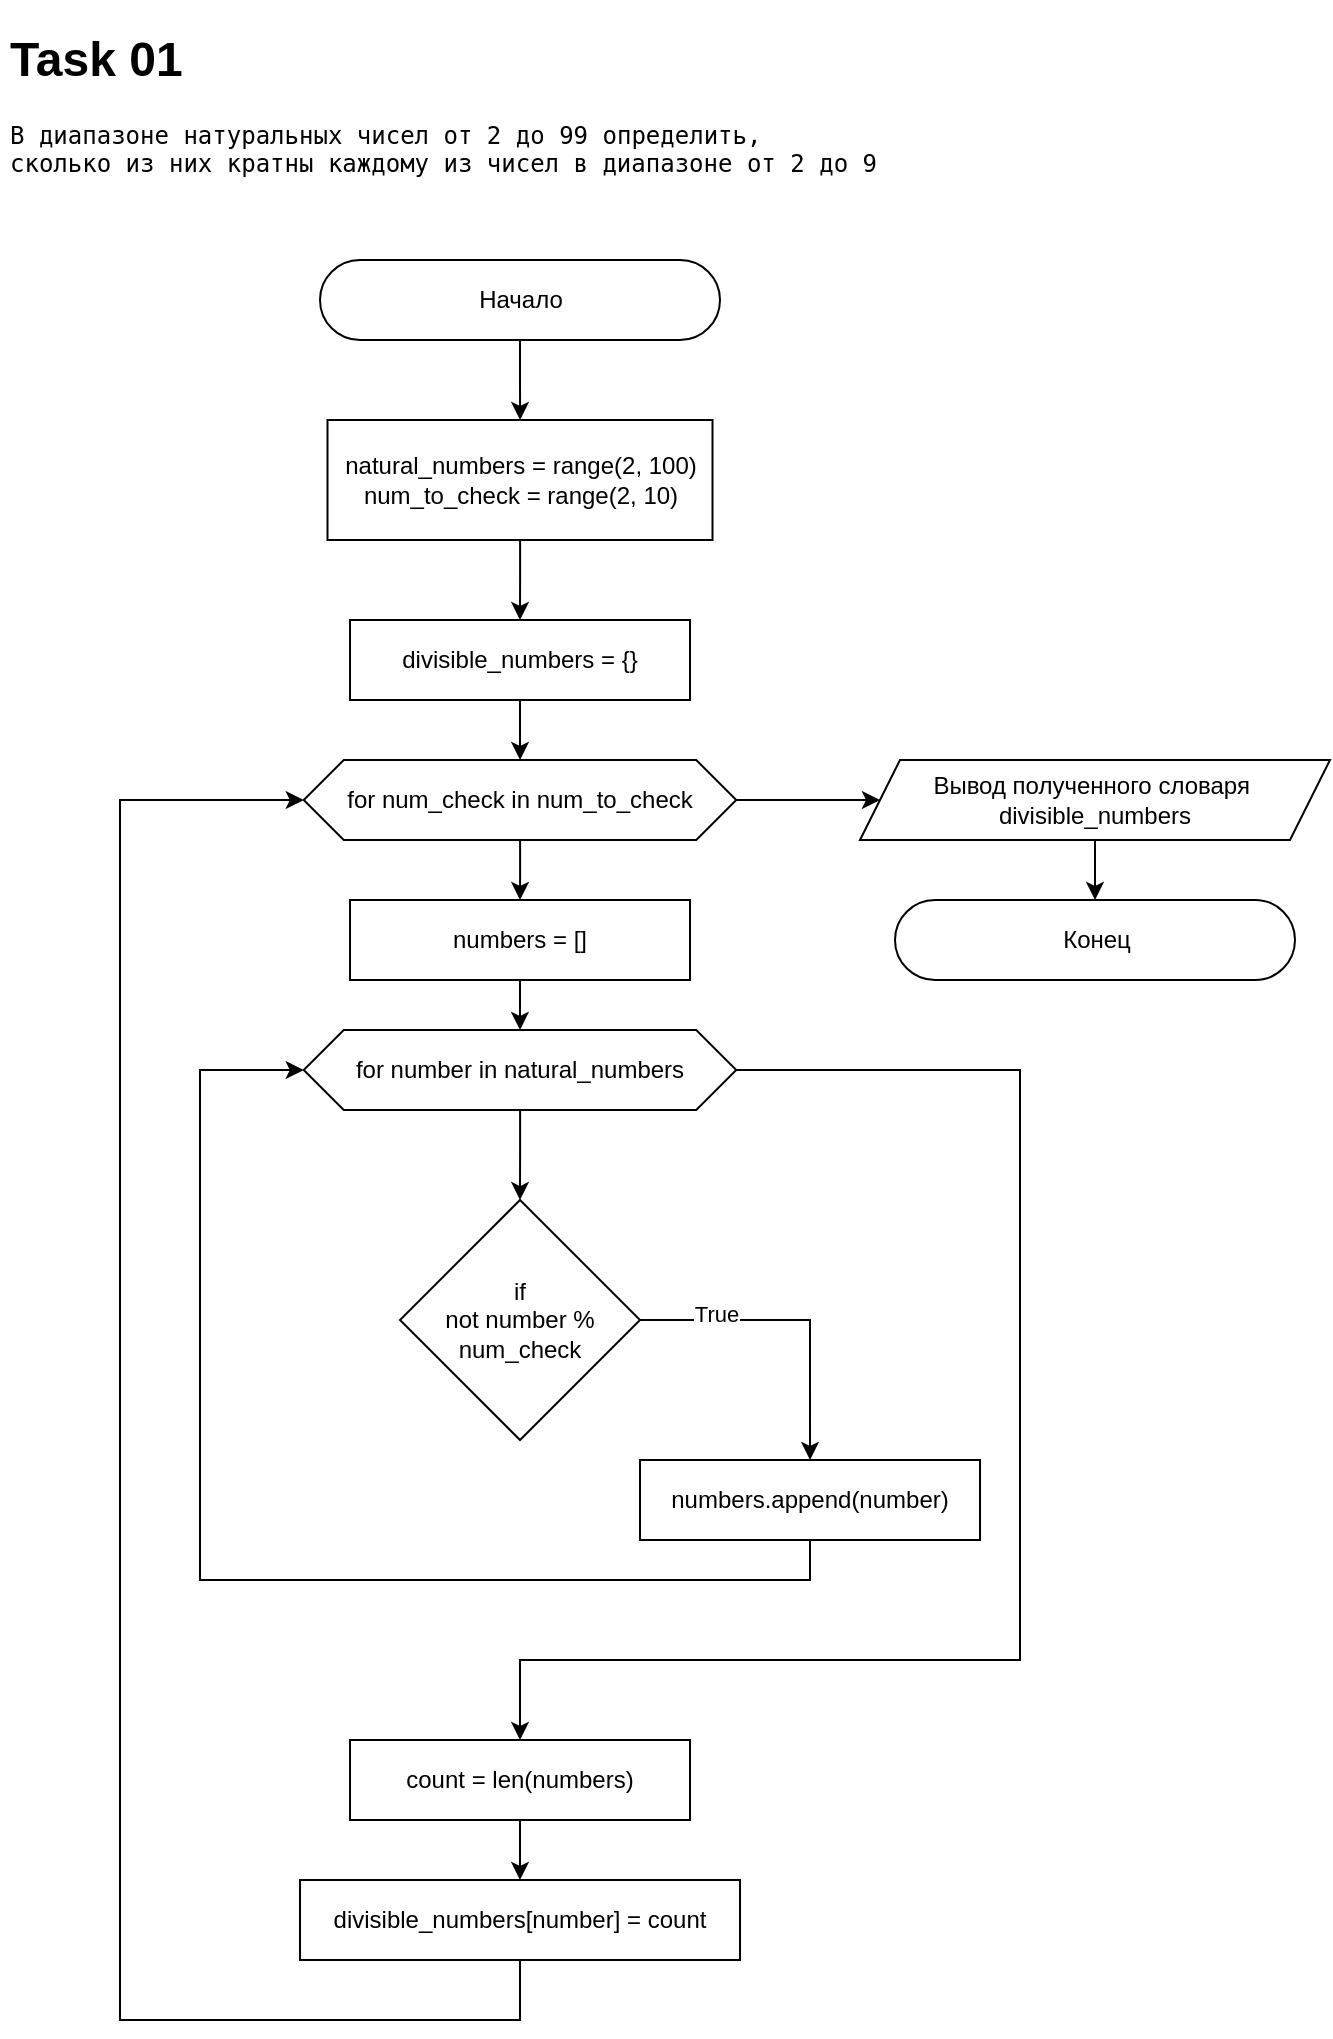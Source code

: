 <mxfile version="17.2.4" type="device" pages="6"><diagram id="3-Mu5o0nPR8e30Hihiis" name="Task 01"><mxGraphModel dx="823" dy="706" grid="1" gridSize="10" guides="1" tooltips="1" connect="1" arrows="1" fold="1" page="1" pageScale="1" pageWidth="827" pageHeight="1169" math="0" shadow="0"><root><mxCell id="0"/><mxCell id="1" parent="0"/><mxCell id="GnxJ5zco7L0bjmrKQzcV-6" value="" style="edgeStyle=orthogonalEdgeStyle;rounded=0;orthogonalLoop=1;jettySize=auto;html=1;fontColor=default;" parent="1" source="iHiVP27nRD-l-7SxXQwL-1" target="GnxJ5zco7L0bjmrKQzcV-2" edge="1"><mxGeometry relative="1" as="geometry"/></mxCell><mxCell id="iHiVP27nRD-l-7SxXQwL-1" value="Начало" style="html=1;dashed=0;whitespace=wrap;shape=mxgraph.dfd.start;fontFamily=Helvetica;" parent="1" vertex="1"><mxGeometry x="200" y="160" width="200" height="40" as="geometry"/></mxCell><mxCell id="JYedmlfN8j_OgTtppLMS-1" value="&lt;h1&gt;Task 01&lt;/h1&gt;&lt;pre style=&quot;font-family: &amp;#34;jetbrains mono&amp;#34; , monospace&quot;&gt;&lt;pre style=&quot;font-family: &amp;#34;jetbrains mono&amp;#34; , monospace&quot;&gt;&lt;pre style=&quot;font-family: &amp;#34;jetbrains mono&amp;#34; , monospace&quot;&gt;&lt;pre style=&quot;font-family: &amp;#34;jetbrains mono&amp;#34; , monospace&quot;&gt;&lt;pre style=&quot;font-family: &amp;#34;jetbrains mono&amp;#34; , monospace&quot;&gt;В диапазоне натуральных чисел от &lt;span&gt;2 &lt;/span&gt;до &lt;span&gt;99 &lt;/span&gt;определить&lt;span&gt;,&lt;br&gt;&lt;/span&gt;сколько из них кратны каждому из чисел в диапазоне от &lt;span&gt;2 &lt;/span&gt;до &lt;span&gt;9&lt;/span&gt;&lt;/pre&gt;&lt;/pre&gt;&lt;/pre&gt;&lt;/pre&gt;&lt;/pre&gt;" style="text;html=1;strokeColor=none;fillColor=none;spacing=5;spacingTop=-20;whiteSpace=wrap;overflow=hidden;rounded=0;labelBackgroundColor=none;fontColor=default;" parent="1" vertex="1"><mxGeometry x="40" y="40" width="580" height="130" as="geometry"/></mxCell><mxCell id="JYedmlfN8j_OgTtppLMS-2" value="Конец" style="html=1;dashed=0;whitespace=wrap;shape=mxgraph.dfd.start;fontFamily=Helvetica;" parent="1" vertex="1"><mxGeometry x="487.5" y="480" width="200" height="40" as="geometry"/></mxCell><mxCell id="GnxJ5zco7L0bjmrKQzcV-10" style="edgeStyle=orthogonalEdgeStyle;rounded=0;orthogonalLoop=1;jettySize=auto;html=1;fontColor=default;entryX=0.5;entryY=0;entryDx=0;entryDy=0;exitX=1;exitY=0.5;exitDx=0;exitDy=0;" parent="1" source="avUZw7LyO4wTggwLCPhg-10" target="GnxJ5zco7L0bjmrKQzcV-9" edge="1"><mxGeometry relative="1" as="geometry"><mxPoint x="408.12" y="790" as="targetPoint"/></mxGeometry></mxCell><mxCell id="GnxJ5zco7L0bjmrKQzcV-11" value="True" style="edgeLabel;html=1;align=center;verticalAlign=middle;resizable=0;points=[];fontColor=default;" parent="GnxJ5zco7L0bjmrKQzcV-10" vertex="1" connectable="0"><mxGeometry x="-0.514" y="3" relative="1" as="geometry"><mxPoint as="offset"/></mxGeometry></mxCell><mxCell id="avUZw7LyO4wTggwLCPhg-10" value="if&#10;not number % num_check" style="rhombus;dashed=0;fontColor=default;labelBackgroundColor=none;whiteSpace=wrap;" parent="1" vertex="1"><mxGeometry x="240.01" y="630" width="120" height="120" as="geometry"/></mxCell><mxCell id="1NeTpRyL2nKrOwSiDYAw-10" style="edgeStyle=orthogonalEdgeStyle;rounded=0;orthogonalLoop=1;jettySize=auto;html=1;fontColor=default;" parent="1" source="GnxJ5zco7L0bjmrKQzcV-1" target="1NeTpRyL2nKrOwSiDYAw-4" edge="1"><mxGeometry relative="1" as="geometry"/></mxCell><mxCell id="QyCqz9x8eIsR88FRmwLS-2" value="" style="edgeStyle=orthogonalEdgeStyle;rounded=0;orthogonalLoop=1;jettySize=auto;html=1;fontColor=default;" parent="1" source="GnxJ5zco7L0bjmrKQzcV-1" target="QyCqz9x8eIsR88FRmwLS-1" edge="1"><mxGeometry relative="1" as="geometry"/></mxCell><mxCell id="GnxJ5zco7L0bjmrKQzcV-1" value="for num_check in num_to_check" style="shape=hexagon;perimeter=hexagonPerimeter2;whiteSpace=wrap;fixedSize=1;labelBackgroundColor=none;labelBorderColor=none;fontColor=default;" parent="1" vertex="1"><mxGeometry x="191.88" y="410" width="216.25" height="40" as="geometry"/></mxCell><mxCell id="1NeTpRyL2nKrOwSiDYAw-6" value="" style="edgeStyle=orthogonalEdgeStyle;rounded=0;orthogonalLoop=1;jettySize=auto;html=1;fontColor=default;" parent="1" source="GnxJ5zco7L0bjmrKQzcV-2" target="1NeTpRyL2nKrOwSiDYAw-5" edge="1"><mxGeometry relative="1" as="geometry"/></mxCell><mxCell id="GnxJ5zco7L0bjmrKQzcV-2" value="natural_numbers = range(2, 100)&#10;num_to_check = range(2, 10)" style="rounded=0;whiteSpace=wrap;labelBackgroundColor=none;fontColor=default;" parent="1" vertex="1"><mxGeometry x="203.75" y="240" width="192.5" height="60" as="geometry"/></mxCell><mxCell id="GnxJ5zco7L0bjmrKQzcV-8" value="" style="edgeStyle=orthogonalEdgeStyle;rounded=0;orthogonalLoop=1;jettySize=auto;html=1;fontColor=default;" parent="1" source="GnxJ5zco7L0bjmrKQzcV-3" target="avUZw7LyO4wTggwLCPhg-10" edge="1"><mxGeometry relative="1" as="geometry"/></mxCell><mxCell id="1NeTpRyL2nKrOwSiDYAw-18" style="edgeStyle=orthogonalEdgeStyle;rounded=0;orthogonalLoop=1;jettySize=auto;html=1;entryX=0.5;entryY=0;entryDx=0;entryDy=0;fontColor=default;" parent="1" source="GnxJ5zco7L0bjmrKQzcV-3" target="1NeTpRyL2nKrOwSiDYAw-15" edge="1"><mxGeometry relative="1" as="geometry"><Array as="points"><mxPoint x="550" y="565"/><mxPoint x="550" y="860"/></Array></mxGeometry></mxCell><mxCell id="GnxJ5zco7L0bjmrKQzcV-3" value="for number in natural_numbers" style="shape=hexagon;perimeter=hexagonPerimeter2;whiteSpace=wrap;fixedSize=1;labelBackgroundColor=none;labelBorderColor=none;fontColor=default;" parent="1" vertex="1"><mxGeometry x="191.87" y="545" width="216.25" height="40" as="geometry"/></mxCell><mxCell id="1NeTpRyL2nKrOwSiDYAw-3" style="edgeStyle=orthogonalEdgeStyle;rounded=0;orthogonalLoop=1;jettySize=auto;html=1;entryX=0;entryY=0.5;entryDx=0;entryDy=0;fontColor=default;" parent="1" source="GnxJ5zco7L0bjmrKQzcV-9" target="GnxJ5zco7L0bjmrKQzcV-3" edge="1"><mxGeometry relative="1" as="geometry"><Array as="points"><mxPoint x="445" y="820"/><mxPoint x="140" y="820"/><mxPoint x="140" y="565"/></Array></mxGeometry></mxCell><mxCell id="GnxJ5zco7L0bjmrKQzcV-9" value="numbers.append(number)" style="rounded=0;whiteSpace=wrap;labelBackgroundColor=none;fontColor=default;" parent="1" vertex="1"><mxGeometry x="360.01" y="760" width="170" height="40" as="geometry"/></mxCell><mxCell id="1NeTpRyL2nKrOwSiDYAw-11" value="" style="edgeStyle=orthogonalEdgeStyle;rounded=0;orthogonalLoop=1;jettySize=auto;html=1;fontColor=default;" parent="1" source="1NeTpRyL2nKrOwSiDYAw-4" target="GnxJ5zco7L0bjmrKQzcV-3" edge="1"><mxGeometry relative="1" as="geometry"/></mxCell><mxCell id="1NeTpRyL2nKrOwSiDYAw-4" value="numbers = []" style="rounded=0;whiteSpace=wrap;labelBackgroundColor=none;fontColor=default;" parent="1" vertex="1"><mxGeometry x="215.01" y="480" width="170" height="40" as="geometry"/></mxCell><mxCell id="1NeTpRyL2nKrOwSiDYAw-9" style="edgeStyle=orthogonalEdgeStyle;rounded=0;orthogonalLoop=1;jettySize=auto;html=1;fontColor=default;" parent="1" source="1NeTpRyL2nKrOwSiDYAw-5" target="GnxJ5zco7L0bjmrKQzcV-1" edge="1"><mxGeometry relative="1" as="geometry"/></mxCell><mxCell id="1NeTpRyL2nKrOwSiDYAw-5" value="divisible_numbers = {}" style="rounded=0;whiteSpace=wrap;labelBackgroundColor=none;fontColor=default;" parent="1" vertex="1"><mxGeometry x="215.01" y="340" width="170" height="40" as="geometry"/></mxCell><mxCell id="1NeTpRyL2nKrOwSiDYAw-19" value="" style="edgeStyle=orthogonalEdgeStyle;rounded=0;orthogonalLoop=1;jettySize=auto;html=1;fontColor=default;" parent="1" source="1NeTpRyL2nKrOwSiDYAw-15" target="1NeTpRyL2nKrOwSiDYAw-17" edge="1"><mxGeometry relative="1" as="geometry"/></mxCell><mxCell id="1NeTpRyL2nKrOwSiDYAw-15" value="count = len(numbers)" style="rounded=0;whiteSpace=wrap;labelBackgroundColor=none;fontColor=default;" parent="1" vertex="1"><mxGeometry x="215.01" y="900" width="170" height="40" as="geometry"/></mxCell><mxCell id="1NeTpRyL2nKrOwSiDYAw-20" style="edgeStyle=orthogonalEdgeStyle;rounded=0;orthogonalLoop=1;jettySize=auto;html=1;entryX=0;entryY=0.5;entryDx=0;entryDy=0;fontColor=default;" parent="1" source="1NeTpRyL2nKrOwSiDYAw-17" target="GnxJ5zco7L0bjmrKQzcV-1" edge="1"><mxGeometry relative="1" as="geometry"><Array as="points"><mxPoint x="300" y="1040"/><mxPoint x="100" y="1040"/><mxPoint x="100" y="430"/></Array></mxGeometry></mxCell><mxCell id="1NeTpRyL2nKrOwSiDYAw-17" value="divisible_numbers[number] = count" style="rounded=0;whiteSpace=wrap;labelBackgroundColor=none;fontColor=default;" parent="1" vertex="1"><mxGeometry x="190.01" y="970" width="220" height="40" as="geometry"/></mxCell><mxCell id="QyCqz9x8eIsR88FRmwLS-3" value="" style="edgeStyle=orthogonalEdgeStyle;rounded=0;orthogonalLoop=1;jettySize=auto;html=1;fontColor=default;" parent="1" source="QyCqz9x8eIsR88FRmwLS-1" target="JYedmlfN8j_OgTtppLMS-2" edge="1"><mxGeometry relative="1" as="geometry"/></mxCell><mxCell id="QyCqz9x8eIsR88FRmwLS-1" value="Вывод полученного словаря&amp;nbsp;&lt;br&gt;divisible_numbers" style="shape=parallelogram;perimeter=parallelogramPerimeter;whiteSpace=wrap;html=1;fixedSize=1;dashed=0;fontFamily=Helvetica;fontColor=default;labelBackgroundColor=none;" parent="1" vertex="1"><mxGeometry x="470" y="410" width="235" height="40" as="geometry"/></mxCell></root></mxGraphModel></diagram><diagram id="cTnAXqpv8qAfEM1ht9KK" name="Task 02"><mxGraphModel dx="823" dy="706" grid="1" gridSize="10" guides="1" tooltips="1" connect="1" arrows="1" fold="1" page="1" pageScale="1" pageWidth="850" pageHeight="1100" math="0" shadow="0"><root><mxCell id="0"/><mxCell id="1" parent="0"/><mxCell id="yGNjeU-5HOl3f3u-62B_-1" value="&lt;h1&gt;Task 02&lt;/h1&gt;&lt;pre style=&quot;font-family: &amp;quot;jetbrains mono&amp;quot; , monospace&quot;&gt;&lt;pre style=&quot;font-family: &amp;quot;jetbrains mono&amp;quot; , monospace&quot;&gt;&lt;pre style=&quot;font-family: &amp;quot;jetbrains mono&amp;quot; , monospace&quot;&gt;&lt;pre style=&quot;font-family: &amp;quot;jetbrains mono&amp;quot;, monospace;&quot;&gt;&lt;pre style=&quot;font-family: &amp;quot;jetbrains mono&amp;quot; , monospace&quot;&gt;Во втором массиве сохранить индексы четных элементов первого массива&lt;span style=&quot;&quot;&gt;.&lt;br&gt;&lt;/span&gt;Например&lt;span style=&quot;&quot;&gt;, &lt;/span&gt;если дан массив со значениями &lt;span style=&quot;&quot;&gt;8&lt;/span&gt;&lt;span style=&quot;&quot;&gt;, &lt;/span&gt;&lt;span style=&quot;&quot;&gt;3&lt;/span&gt;&lt;span style=&quot;&quot;&gt;, &lt;/span&gt;&lt;span style=&quot;&quot;&gt;15&lt;/span&gt;&lt;span style=&quot;&quot;&gt;, &lt;/span&gt;&lt;span style=&quot;&quot;&gt;6&lt;/span&gt;&lt;span style=&quot;&quot;&gt;, &lt;/span&gt;&lt;span style=&quot;&quot;&gt;4&lt;/span&gt;&lt;span style=&quot;&quot;&gt;, &lt;/span&gt;&lt;span style=&quot;&quot;&gt;2&lt;/span&gt;&lt;span style=&quot;&quot;&gt;,&lt;br&gt;&lt;/span&gt;то во второй массив надо заполнить значениями &lt;span style=&quot;&quot;&gt;1&lt;/span&gt;&lt;span style=&quot;&quot;&gt;, &lt;/span&gt;&lt;span style=&quot;&quot;&gt;4&lt;/span&gt;&lt;span style=&quot;&quot;&gt;, &lt;/span&gt;&lt;span style=&quot;&quot;&gt;5&lt;/span&gt;&lt;span style=&quot;&quot;&gt;, &lt;/span&gt;&lt;span style=&quot;&quot;&gt;6 &lt;br&gt;&lt;/span&gt;&lt;span style=&quot;&quot;&gt;(&lt;/span&gt;или &lt;span style=&quot;&quot;&gt;0&lt;/span&gt;&lt;span style=&quot;&quot;&gt;, &lt;/span&gt;&lt;span style=&quot;&quot;&gt;3&lt;/span&gt;&lt;span style=&quot;&quot;&gt;, &lt;/span&gt;&lt;span style=&quot;&quot;&gt;4&lt;/span&gt;&lt;span style=&quot;&quot;&gt;, &lt;/span&gt;&lt;span style=&quot;&quot;&gt;5 &lt;/span&gt;&lt;span style=&quot;&quot;&gt;- &lt;/span&gt;если индексация начинается с нуля&lt;span style=&quot;&quot;&gt;)&lt;/span&gt;&lt;span style=&quot;&quot;&gt;,&lt;br&gt;&lt;/span&gt;т&lt;span style=&quot;&quot;&gt;.&lt;/span&gt;к&lt;span style=&quot;&quot;&gt;. &lt;/span&gt;именно в этих позициях первого массива стоят четные числа&lt;span style=&quot;&quot;&gt;.&lt;/span&gt;&lt;/pre&gt;&lt;/pre&gt;&lt;/pre&gt;&lt;/pre&gt;&lt;/pre&gt;" style="text;html=1;strokeColor=none;fillColor=none;spacing=5;spacingTop=-20;whiteSpace=wrap;overflow=hidden;rounded=0;labelBackgroundColor=none;fontColor=default;labelBorderColor=none;" parent="1" vertex="1"><mxGeometry x="40" y="40" width="580" height="130" as="geometry"/></mxCell><mxCell id="Fd3I-k6dTf6zO65Wrjte-1" value="" style="edgeStyle=orthogonalEdgeStyle;rounded=0;orthogonalLoop=1;jettySize=auto;html=1;fontFamily=Helvetica;fontColor=default;labelBackgroundColor=none;" parent="1" source="Fd3I-k6dTf6zO65Wrjte-2" target="Fd3I-k6dTf6zO65Wrjte-4" edge="1"><mxGeometry relative="1" as="geometry"/></mxCell><mxCell id="Fd3I-k6dTf6zO65Wrjte-2" value="Начало" style="html=1;dashed=0;whitespace=wrap;shape=mxgraph.dfd.start;fontFamily=Helvetica;fontColor=default;labelBackgroundColor=none;" parent="1" vertex="1"><mxGeometry x="207.75" y="270" width="200" height="40" as="geometry"/></mxCell><mxCell id="Fd3I-k6dTf6zO65Wrjte-3" style="edgeStyle=orthogonalEdgeStyle;rounded=0;orthogonalLoop=1;jettySize=auto;html=1;fontColor=default;labelBackgroundColor=none;" parent="1" source="Fd3I-k6dTf6zO65Wrjte-4" edge="1"><mxGeometry relative="1" as="geometry"><mxPoint x="307.75" y="430" as="targetPoint"/></mxGeometry></mxCell><mxCell id="Fd3I-k6dTf6zO65Wrjte-4" value="Ввод списка&amp;nbsp;&lt;br&gt;first" style="shape=parallelogram;perimeter=parallelogramPerimeter;whiteSpace=wrap;html=1;fixedSize=1;dashed=0;fontFamily=Helvetica;fontColor=default;labelBackgroundColor=none;" parent="1" vertex="1"><mxGeometry x="190.25" y="350" width="235" height="40" as="geometry"/></mxCell><mxCell id="SVr6Z5SZAiYftPOWteOV-8" value="" style="edgeStyle=orthogonalEdgeStyle;rounded=0;orthogonalLoop=1;jettySize=auto;html=1;fontColor=default;" parent="1" source="opT0a_ALURTW6eb6nXLP-1" target="SVr6Z5SZAiYftPOWteOV-5" edge="1"><mxGeometry relative="1" as="geometry"/></mxCell><mxCell id="opT0a_ALURTW6eb6nXLP-1" value="indexs = []" style="rounded=0;whiteSpace=wrap;labelBackgroundColor=none;fontColor=default;" parent="1" vertex="1"><mxGeometry x="222.75" y="430" width="170" height="40" as="geometry"/></mxCell><mxCell id="SVr6Z5SZAiYftPOWteOV-1" style="edgeStyle=orthogonalEdgeStyle;rounded=0;orthogonalLoop=1;jettySize=auto;html=1;fontColor=default;entryX=0.5;entryY=0;entryDx=0;entryDy=0;exitX=1;exitY=0.5;exitDx=0;exitDy=0;" parent="1" source="SVr6Z5SZAiYftPOWteOV-3" target="SVr6Z5SZAiYftPOWteOV-7" edge="1"><mxGeometry relative="1" as="geometry"><mxPoint x="416.04" y="745" as="targetPoint"/></mxGeometry></mxCell><mxCell id="SVr6Z5SZAiYftPOWteOV-2" value="True" style="edgeLabel;html=1;align=center;verticalAlign=middle;resizable=0;points=[];fontColor=default;" parent="SVr6Z5SZAiYftPOWteOV-1" vertex="1" connectable="0"><mxGeometry x="-0.514" y="3" relative="1" as="geometry"><mxPoint as="offset"/></mxGeometry></mxCell><mxCell id="SVr6Z5SZAiYftPOWteOV-3" value="if&#10;not el % 2" style="rhombus;dashed=0;fontColor=default;labelBackgroundColor=none;whiteSpace=wrap;" parent="1" vertex="1"><mxGeometry x="247.93" y="585" width="120" height="120" as="geometry"/></mxCell><mxCell id="SVr6Z5SZAiYftPOWteOV-4" value="" style="edgeStyle=orthogonalEdgeStyle;rounded=0;orthogonalLoop=1;jettySize=auto;html=1;fontColor=default;" parent="1" source="SVr6Z5SZAiYftPOWteOV-5" target="SVr6Z5SZAiYftPOWteOV-3" edge="1"><mxGeometry relative="1" as="geometry"/></mxCell><mxCell id="NWvdw8aVky8IrO-lT-BZ-4" value="" style="edgeStyle=orthogonalEdgeStyle;rounded=0;orthogonalLoop=1;jettySize=auto;html=1;fontColor=default;" parent="1" source="SVr6Z5SZAiYftPOWteOV-5" target="NWvdw8aVky8IrO-lT-BZ-3" edge="1"><mxGeometry relative="1" as="geometry"/></mxCell><mxCell id="SVr6Z5SZAiYftPOWteOV-5" value="for index, el in enumerate(first)" style="shape=hexagon;perimeter=hexagonPerimeter2;whiteSpace=wrap;fixedSize=1;labelBackgroundColor=none;labelBorderColor=none;fontColor=default;" parent="1" vertex="1"><mxGeometry x="199.79" y="500" width="216.25" height="40" as="geometry"/></mxCell><mxCell id="SVr6Z5SZAiYftPOWteOV-6" style="edgeStyle=orthogonalEdgeStyle;rounded=0;orthogonalLoop=1;jettySize=auto;html=1;entryX=0;entryY=0.5;entryDx=0;entryDy=0;fontColor=default;" parent="1" source="SVr6Z5SZAiYftPOWteOV-7" target="SVr6Z5SZAiYftPOWteOV-5" edge="1"><mxGeometry relative="1" as="geometry"><Array as="points"><mxPoint x="452.92" y="775"/><mxPoint x="147.92" y="775"/><mxPoint x="147.92" y="520"/></Array></mxGeometry></mxCell><mxCell id="SVr6Z5SZAiYftPOWteOV-7" value="indexs.append(index)" style="rounded=0;whiteSpace=wrap;labelBackgroundColor=none;fontColor=default;" parent="1" vertex="1"><mxGeometry x="367.93" y="715" width="170" height="40" as="geometry"/></mxCell><mxCell id="NWvdw8aVky8IrO-lT-BZ-1" value="Конец" style="html=1;dashed=0;whitespace=wrap;shape=mxgraph.dfd.start;fontFamily=Helvetica;" parent="1" vertex="1"><mxGeometry x="484" y="570" width="200" height="40" as="geometry"/></mxCell><mxCell id="NWvdw8aVky8IrO-lT-BZ-2" value="" style="edgeStyle=orthogonalEdgeStyle;rounded=0;orthogonalLoop=1;jettySize=auto;html=1;fontColor=default;" parent="1" source="NWvdw8aVky8IrO-lT-BZ-3" target="NWvdw8aVky8IrO-lT-BZ-1" edge="1"><mxGeometry relative="1" as="geometry"/></mxCell><mxCell id="NWvdw8aVky8IrO-lT-BZ-3" value="Вывод полученного списка&amp;nbsp;&lt;br&gt;indexs" style="shape=parallelogram;perimeter=parallelogramPerimeter;whiteSpace=wrap;html=1;fixedSize=1;dashed=0;fontFamily=Helvetica;fontColor=default;labelBackgroundColor=none;" parent="1" vertex="1"><mxGeometry x="466.5" y="500" width="235" height="40" as="geometry"/></mxCell></root></mxGraphModel></diagram><diagram id="DsOzdPAFGj5JpuZ2I2HS" name="Task 03"><mxGraphModel dx="823" dy="706" grid="1" gridSize="10" guides="1" tooltips="1" connect="1" arrows="1" fold="1" page="1" pageScale="1" pageWidth="827" pageHeight="1169" math="0" shadow="0"><root><mxCell id="0"/><mxCell id="1" parent="0"/><mxCell id="DWnSJl6j3lU_p7gQzBs8-1" value="&lt;h1&gt;Task 03&lt;/h1&gt;&lt;pre style=&quot;font-family: &amp;quot;jetbrains mono&amp;quot; , monospace&quot;&gt;&lt;pre style=&quot;font-family: &amp;quot;jetbrains mono&amp;quot; , monospace&quot;&gt;&lt;pre style=&quot;font-family: &amp;quot;jetbrains mono&amp;quot; , monospace&quot;&gt;&lt;pre style=&quot;font-family: &amp;quot;jetbrains mono&amp;quot; , monospace&quot;&gt;&lt;pre style=&quot;font-family: &amp;quot;jetbrains mono&amp;quot; , monospace&quot;&gt;&lt;pre style=&quot;font-family: &amp;quot;jetbrains mono&amp;quot;, monospace;&quot;&gt;В массиве случайных целых чисел поменять местами минимальный и максимальный элементы&lt;/pre&gt;&lt;/pre&gt;&lt;/pre&gt;&lt;/pre&gt;&lt;/pre&gt;&lt;/pre&gt;" style="text;html=1;strokeColor=none;fillColor=none;spacing=5;spacingTop=-20;whiteSpace=wrap;overflow=hidden;rounded=0;labelBackgroundColor=none;fontColor=default;labelBorderColor=none;" parent="1" vertex="1"><mxGeometry x="40" y="40" width="580" height="130" as="geometry"/></mxCell><mxCell id="DWnSJl6j3lU_p7gQzBs8-2" value="" style="edgeStyle=orthogonalEdgeStyle;rounded=0;orthogonalLoop=1;jettySize=auto;html=1;fontFamily=Helvetica;fontColor=default;labelBackgroundColor=none;" parent="1" source="DWnSJl6j3lU_p7gQzBs8-3" target="DWnSJl6j3lU_p7gQzBs8-5" edge="1"><mxGeometry relative="1" as="geometry"/></mxCell><mxCell id="DWnSJl6j3lU_p7gQzBs8-3" value="Начало" style="html=1;dashed=0;whitespace=wrap;shape=mxgraph.dfd.start;fontFamily=Helvetica;fontColor=default;labelBackgroundColor=none;" parent="1" vertex="1"><mxGeometry x="207.75" y="270" width="200" height="40" as="geometry"/></mxCell><mxCell id="DWnSJl6j3lU_p7gQzBs8-4" style="edgeStyle=orthogonalEdgeStyle;rounded=0;orthogonalLoop=1;jettySize=auto;html=1;fontColor=default;labelBackgroundColor=none;" parent="1" source="DWnSJl6j3lU_p7gQzBs8-5" edge="1"><mxGeometry relative="1" as="geometry"><mxPoint x="307.75" y="430" as="targetPoint"/></mxGeometry></mxCell><mxCell id="DWnSJl6j3lU_p7gQzBs8-5" value="Ввод списка &#10;random_list" style="shape=parallelogram;perimeter=parallelogramPerimeter;whiteSpace=wrap;fixedSize=1;dashed=0;fontFamily=Helvetica;fontColor=default;labelBackgroundColor=none;" parent="1" vertex="1"><mxGeometry x="190.25" y="350" width="235" height="40" as="geometry"/></mxCell><mxCell id="DWnSJl6j3lU_p7gQzBs8-6" value="" style="edgeStyle=orthogonalEdgeStyle;rounded=0;orthogonalLoop=1;jettySize=auto;html=1;fontColor=default;" parent="1" source="DWnSJl6j3lU_p7gQzBs8-7" target="DWnSJl6j3lU_p7gQzBs8-13" edge="1"><mxGeometry relative="1" as="geometry"/></mxCell><mxCell id="DWnSJl6j3lU_p7gQzBs8-7" value="sequence = random_list.copy()&#10;iterations = range(len(sequence) // 2)" style="rounded=0;whiteSpace=wrap;labelBackgroundColor=none;fontColor=default;" parent="1" vertex="1"><mxGeometry x="185.5" y="430" width="244.5" height="40" as="geometry"/></mxCell><mxCell id="DWnSJl6j3lU_p7gQzBs8-12" value="" style="edgeStyle=orthogonalEdgeStyle;rounded=0;orthogonalLoop=1;jettySize=auto;html=1;fontColor=default;" parent="1" source="DWnSJl6j3lU_p7gQzBs8-13" target="DWnSJl6j3lU_p7gQzBs8-18" edge="1"><mxGeometry relative="1" as="geometry"/></mxCell><mxCell id="DWnSJl6j3lU_p7gQzBs8-20" value="" style="edgeStyle=orthogonalEdgeStyle;rounded=0;orthogonalLoop=1;jettySize=auto;html=1;fontColor=default;" parent="1" source="DWnSJl6j3lU_p7gQzBs8-13" target="DWnSJl6j3lU_p7gQzBs8-19" edge="1"><mxGeometry relative="1" as="geometry"/></mxCell><mxCell id="DWnSJl6j3lU_p7gQzBs8-13" value="for i in iterations" style="shape=hexagon;perimeter=hexagonPerimeter2;whiteSpace=wrap;fixedSize=1;labelBackgroundColor=none;labelBorderColor=none;fontColor=default;" parent="1" vertex="1"><mxGeometry x="199.79" y="500" width="216.25" height="40" as="geometry"/></mxCell><mxCell id="DWnSJl6j3lU_p7gQzBs8-16" value="Конец" style="html=1;dashed=0;whitespace=wrap;shape=mxgraph.dfd.start;fontFamily=Helvetica;" parent="1" vertex="1"><mxGeometry x="484" y="596" width="200" height="40" as="geometry"/></mxCell><mxCell id="DWnSJl6j3lU_p7gQzBs8-17" value="" style="edgeStyle=orthogonalEdgeStyle;rounded=0;orthogonalLoop=1;jettySize=auto;html=1;fontColor=default;" parent="1" source="DWnSJl6j3lU_p7gQzBs8-18" target="DWnSJl6j3lU_p7gQzBs8-16" edge="1"><mxGeometry relative="1" as="geometry"/></mxCell><mxCell id="DWnSJl6j3lU_p7gQzBs8-18" value="Вывод полученного списка &#10;sequence" style="shape=parallelogram;perimeter=parallelogramPerimeter;whiteSpace=wrap;fixedSize=1;dashed=0;fontFamily=Helvetica;fontColor=default;labelBackgroundColor=none;labelBorderColor=none;" parent="1" vertex="1"><mxGeometry x="466.5" y="500" width="235" height="40" as="geometry"/></mxCell><mxCell id="DWnSJl6j3lU_p7gQzBs8-21" style="edgeStyle=orthogonalEdgeStyle;rounded=0;orthogonalLoop=1;jettySize=auto;html=1;entryX=0;entryY=0.5;entryDx=0;entryDy=0;fontColor=default;" parent="1" source="DWnSJl6j3lU_p7gQzBs8-19" target="DWnSJl6j3lU_p7gQzBs8-13" edge="1"><mxGeometry relative="1" as="geometry"><Array as="points"><mxPoint x="308" y="680"/><mxPoint x="150" y="680"/><mxPoint x="150" y="520"/></Array></mxGeometry></mxCell><mxCell id="DWnSJl6j3lU_p7gQzBs8-19" value="sequence[-i - 1] = sequence[i]&#10;sequence[i] = sequence[-i - 1]" style="rounded=0;whiteSpace=wrap;labelBackgroundColor=none;fontColor=default;" parent="1" vertex="1"><mxGeometry x="195.5" y="590" width="224.5" height="52" as="geometry"/></mxCell></root></mxGraphModel></diagram><diagram id="r9jG8G_BZREnz6nT_eag" name="Task 04"><mxGraphModel dx="1176" dy="1009" grid="1" gridSize="10" guides="1" tooltips="1" connect="1" arrows="1" fold="1" page="1" pageScale="1" pageWidth="827" pageHeight="1169" math="0" shadow="0"><root><mxCell id="0"/><mxCell id="1" parent="0"/><mxCell id="PeC4iSqp7lx8dXolcFwn-32" value="&lt;h1&gt;Task 04&lt;/h1&gt;&lt;pre style=&quot;font-family: &amp;quot;jetbrains mono&amp;quot; , monospace&quot;&gt;&lt;pre style=&quot;font-family: &amp;quot;jetbrains mono&amp;quot; , monospace&quot;&gt;&lt;pre style=&quot;font-family: &amp;quot;jetbrains mono&amp;quot; , monospace&quot;&gt;&lt;pre style=&quot;font-family: &amp;quot;jetbrains mono&amp;quot; , monospace&quot;&gt;&lt;pre style=&quot;font-family: &amp;quot;jetbrains mono&amp;quot; , monospace&quot;&gt;&lt;pre style=&quot;font-family: &amp;quot;jetbrains mono&amp;quot;, monospace;&quot;&gt;&lt;span style=&quot;&quot;&gt;Определить, какое число в массиве встречается чаще всего&lt;/span&gt;&lt;/pre&gt;&lt;/pre&gt;&lt;/pre&gt;&lt;/pre&gt;&lt;/pre&gt;&lt;/pre&gt;" style="text;html=1;strokeColor=none;fillColor=none;spacing=5;spacingTop=-20;whiteSpace=wrap;overflow=hidden;rounded=0;labelBackgroundColor=none;fontColor=default;fontStyle=0" parent="1" vertex="1"><mxGeometry x="50" y="50" width="580" height="130" as="geometry"/></mxCell><mxCell id="c6C7LN_y0PYfu7Uhmu-u-1" value="" style="edgeStyle=orthogonalEdgeStyle;rounded=0;orthogonalLoop=1;jettySize=auto;html=1;fontFamily=Helvetica;fontColor=default;labelBackgroundColor=none;" parent="1" source="c6C7LN_y0PYfu7Uhmu-u-2" target="c6C7LN_y0PYfu7Uhmu-u-4" edge="1"><mxGeometry relative="1" as="geometry"/></mxCell><mxCell id="c6C7LN_y0PYfu7Uhmu-u-2" value="Начало" style="html=1;dashed=0;whitespace=wrap;shape=mxgraph.dfd.start;fontFamily=Helvetica;fontColor=default;labelBackgroundColor=none;" parent="1" vertex="1"><mxGeometry x="167.75" y="200" width="200" height="40" as="geometry"/></mxCell><mxCell id="c6C7LN_y0PYfu7Uhmu-u-3" style="edgeStyle=orthogonalEdgeStyle;rounded=0;orthogonalLoop=1;jettySize=auto;html=1;fontColor=default;labelBackgroundColor=none;" parent="1" source="c6C7LN_y0PYfu7Uhmu-u-4" edge="1"><mxGeometry relative="1" as="geometry"><mxPoint x="267.75" y="360" as="targetPoint"/></mxGeometry></mxCell><mxCell id="c6C7LN_y0PYfu7Uhmu-u-4" value="Ввод списка &#10;random_list" style="shape=parallelogram;perimeter=parallelogramPerimeter;whiteSpace=wrap;fixedSize=1;dashed=0;fontFamily=Helvetica;fontColor=default;labelBackgroundColor=none;" parent="1" vertex="1"><mxGeometry x="150.25" y="280" width="235" height="40" as="geometry"/></mxCell><mxCell id="c6C7LN_y0PYfu7Uhmu-u-5" value="" style="edgeStyle=orthogonalEdgeStyle;rounded=0;orthogonalLoop=1;jettySize=auto;html=1;fontColor=default;" parent="1" target="c6C7LN_y0PYfu7Uhmu-u-9" edge="1"><mxGeometry relative="1" as="geometry"><mxPoint x="267.8" y="400" as="sourcePoint"/></mxGeometry></mxCell><mxCell id="c6C7LN_y0PYfu7Uhmu-u-7" value="" style="edgeStyle=orthogonalEdgeStyle;rounded=0;orthogonalLoop=1;jettySize=auto;html=1;fontColor=default;" parent="1" source="c6C7LN_y0PYfu7Uhmu-u-9" edge="1"><mxGeometry relative="1" as="geometry"><mxPoint x="436.5" y="450" as="targetPoint"/></mxGeometry></mxCell><mxCell id="c6C7LN_y0PYfu7Uhmu-u-8" value="" style="edgeStyle=orthogonalEdgeStyle;rounded=0;orthogonalLoop=1;jettySize=auto;html=1;fontColor=default;" parent="1" source="c6C7LN_y0PYfu7Uhmu-u-9" target="c6C7LN_y0PYfu7Uhmu-u-14" edge="1"><mxGeometry relative="1" as="geometry"/></mxCell><mxCell id="c6C7LN_y0PYfu7Uhmu-u-9" value="for el in random_list" style="shape=hexagon;perimeter=hexagonPerimeter2;whiteSpace=wrap;fixedSize=1;labelBackgroundColor=none;labelBorderColor=none;fontColor=default;" parent="1" vertex="1"><mxGeometry x="159.79" y="430" width="216.25" height="40" as="geometry"/></mxCell><mxCell id="c6C7LN_y0PYfu7Uhmu-u-10" value="Конец" style="html=1;dashed=0;whitespace=wrap;shape=mxgraph.dfd.start;fontFamily=Helvetica;" parent="1" vertex="1"><mxGeometry x="432.25" y="520" width="200" height="40" as="geometry"/></mxCell><mxCell id="c6C7LN_y0PYfu7Uhmu-u-13" style="edgeStyle=orthogonalEdgeStyle;rounded=0;orthogonalLoop=1;jettySize=auto;html=1;entryX=0;entryY=0.5;entryDx=0;entryDy=0;fontColor=default;" parent="1" source="c6C7LN_y0PYfu7Uhmu-u-14" target="c6C7LN_y0PYfu7Uhmu-u-9" edge="1"><mxGeometry relative="1" as="geometry"><Array as="points"><mxPoint x="268" y="610"/><mxPoint x="110" y="610"/><mxPoint x="110" y="450"/></Array></mxGeometry></mxCell><mxCell id="c6C7LN_y0PYfu7Uhmu-u-14" value="elements_3[el] += 1" style="rounded=0;whiteSpace=wrap;labelBackgroundColor=none;fontColor=default;" parent="1" vertex="1"><mxGeometry x="155.5" y="520" width="224.5" height="52" as="geometry"/></mxCell><mxCell id="a2AGFAJeWTFOJBLwB_vz-1" value="elements = defaultdict(int)" style="shape=process;whiteSpace=wrap;backgroundOutline=1;labelBackgroundColor=none;labelBorderColor=none;fontColor=default;size=0.047;" parent="1" vertex="1"><mxGeometry x="175.5" y="360" width="184.5" height="40" as="geometry"/></mxCell><mxCell id="a2AGFAJeWTFOJBLwB_vz-3" value="" style="edgeStyle=orthogonalEdgeStyle;rounded=0;orthogonalLoop=1;jettySize=auto;html=1;fontColor=default;" parent="1" source="a2AGFAJeWTFOJBLwB_vz-2" target="c6C7LN_y0PYfu7Uhmu-u-10" edge="1"><mxGeometry relative="1" as="geometry"/></mxCell><mxCell id="a2AGFAJeWTFOJBLwB_vz-2" value="my_max(elements, &#10;key=lambda el: elements_1[el])" style="shape=process;whiteSpace=wrap;backgroundOutline=1;labelBackgroundColor=none;labelBorderColor=none;fontColor=default;size=0.047;" parent="1" vertex="1"><mxGeometry x="414.5" y="430" width="235.5" height="40" as="geometry"/></mxCell><mxCell id="gouNfeIrDsXdEbf4v6wl-3" value="" style="edgeStyle=orthogonalEdgeStyle;rounded=0;orthogonalLoop=1;jettySize=auto;html=1;" edge="1" parent="1" source="a2AGFAJeWTFOJBLwB_vz-4" target="gouNfeIrDsXdEbf4v6wl-2"><mxGeometry relative="1" as="geometry"/></mxCell><mxCell id="a2AGFAJeWTFOJBLwB_vz-4" value="my_max(sequence, key=lambda x: x)" style="dashed=0;whitespace=wrap;shape=mxgraph.dfd.start;fontFamily=Helvetica;" parent="1" vertex="1"><mxGeometry x="137.75" y="660" width="244.5" height="40" as="geometry"/></mxCell><mxCell id="gouNfeIrDsXdEbf4v6wl-5" value="" style="edgeStyle=orthogonalEdgeStyle;rounded=0;orthogonalLoop=1;jettySize=auto;html=1;" edge="1" parent="1" source="a2AGFAJeWTFOJBLwB_vz-6" target="gouNfeIrDsXdEbf4v6wl-4"><mxGeometry relative="1" as="geometry"/></mxCell><mxCell id="gouNfeIrDsXdEbf4v6wl-10" value="" style="edgeStyle=orthogonalEdgeStyle;rounded=0;orthogonalLoop=1;jettySize=auto;html=1;" edge="1" parent="1" source="a2AGFAJeWTFOJBLwB_vz-6" target="gouNfeIrDsXdEbf4v6wl-9"><mxGeometry relative="1" as="geometry"/></mxCell><mxCell id="a2AGFAJeWTFOJBLwB_vz-6" value="for el in seq_iter" style="shape=hexagon;perimeter=hexagonPerimeter2;whiteSpace=wrap;fixedSize=1;labelBackgroundColor=none;labelBorderColor=none;fontColor=default;" parent="1" vertex="1"><mxGeometry x="152.27" y="840" width="216.25" height="40" as="geometry"/></mxCell><mxCell id="kBZ2yCdtwNNbNvisd618-6" style="edgeStyle=orthogonalEdgeStyle;rounded=0;orthogonalLoop=1;jettySize=auto;html=1;exitX=1;exitY=0.5;exitDx=0;exitDy=0;entryX=0.5;entryY=0;entryDx=0;entryDy=0;fontColor=default;" parent="1" source="kBZ2yCdtwNNbNvisd618-1" target="kBZ2yCdtwNNbNvisd618-2" edge="1"><mxGeometry relative="1" as="geometry"/></mxCell><mxCell id="kBZ2yCdtwNNbNvisd618-7" value="True" style="edgeLabel;html=1;align=center;verticalAlign=middle;resizable=0;points=[];fontColor=default;" parent="kBZ2yCdtwNNbNvisd618-6" vertex="1" connectable="0"><mxGeometry x="0.048" y="1" relative="1" as="geometry"><mxPoint as="offset"/></mxGeometry></mxCell><mxCell id="kBZ2yCdtwNNbNvisd618-1" value="if&#10;other_el &gt; el_value&#10;" style="rhombus;dashed=0;fontColor=default;labelBackgroundColor=none;whiteSpace=wrap;" parent="1" vertex="1"><mxGeometry x="184.53" y="1000" width="151.72" height="101.72" as="geometry"/></mxCell><mxCell id="gouNfeIrDsXdEbf4v6wl-7" style="edgeStyle=orthogonalEdgeStyle;rounded=0;orthogonalLoop=1;jettySize=auto;html=1;entryX=0;entryY=0.5;entryDx=0;entryDy=0;exitX=0.5;exitY=1;exitDx=0;exitDy=0;" edge="1" parent="1" source="kBZ2yCdtwNNbNvisd618-2" target="a2AGFAJeWTFOJBLwB_vz-6"><mxGeometry relative="1" as="geometry"><Array as="points"><mxPoint x="416.25" y="1180"/><mxPoint x="111.25" y="1180"/><mxPoint x="111.25" y="860"/></Array></mxGeometry></mxCell><mxCell id="kBZ2yCdtwNNbNvisd618-2" value="el_value = other_el&#10;result_el = el" style="rounded=0;whiteSpace=wrap;labelBackgroundColor=none;fontColor=default;" parent="1" vertex="1"><mxGeometry x="347.29" y="1140" width="170" height="80" as="geometry"/></mxCell><mxCell id="gouNfeIrDsXdEbf4v6wl-8" value="" style="edgeStyle=orthogonalEdgeStyle;rounded=0;orthogonalLoop=1;jettySize=auto;html=1;" edge="1" parent="1" source="gouNfeIrDsXdEbf4v6wl-2" target="a2AGFAJeWTFOJBLwB_vz-6"><mxGeometry relative="1" as="geometry"/></mxCell><mxCell id="gouNfeIrDsXdEbf4v6wl-2" value="seq_iter = sequence.__iter__()&#10;result_el = seq_iter.__next__()&#10;el_value = key(result_el)" style="rounded=0;whiteSpace=wrap;labelBackgroundColor=none;fontColor=default;align=center;" vertex="1" parent="1"><mxGeometry x="150" y="740" width="220" height="60" as="geometry"/></mxCell><mxCell id="gouNfeIrDsXdEbf4v6wl-6" value="" style="edgeStyle=orthogonalEdgeStyle;rounded=0;orthogonalLoop=1;jettySize=auto;html=1;" edge="1" parent="1" source="gouNfeIrDsXdEbf4v6wl-4" target="kBZ2yCdtwNNbNvisd618-1"><mxGeometry relative="1" as="geometry"/></mxCell><mxCell id="gouNfeIrDsXdEbf4v6wl-4" value="other_el = key(el)" style="rounded=0;whiteSpace=wrap;labelBackgroundColor=none;fontColor=default;align=center;" vertex="1" parent="1"><mxGeometry x="150.39" y="920" width="220" height="40" as="geometry"/></mxCell><mxCell id="gouNfeIrDsXdEbf4v6wl-9" value="return result_el" style="dashed=0;whitespace=wrap;shape=mxgraph.dfd.start;fontFamily=Helvetica;" vertex="1" parent="1"><mxGeometry x="432.25" y="840" width="200" height="40" as="geometry"/></mxCell></root></mxGraphModel></diagram><diagram id="H4sUkFu6EnYKH32pMDnl" name="Task 05"><mxGraphModel dx="1372" dy="1177" grid="1" gridSize="10" guides="1" tooltips="1" connect="1" arrows="1" fold="1" page="1" pageScale="1" pageWidth="827" pageHeight="1169" math="0" shadow="0"><root><mxCell id="0"/><mxCell id="1" parent="0"/><mxCell id="XMH1MCuFgp6kfJK_Hrv5-31" value="" style="edgeStyle=orthogonalEdgeStyle;rounded=0;orthogonalLoop=1;jettySize=auto;html=0;fontColor=default;endArrow=classic;endFill=1;labelBackgroundColor=none;" parent="1" source="Z-YmJgF-fgOdN_mNFUxh-2" edge="1"><mxGeometry relative="1" as="geometry"><mxPoint x="156.25" y="270" as="targetPoint"/></mxGeometry></mxCell><mxCell id="Z-YmJgF-fgOdN_mNFUxh-2" value="Начало" style="html=1;dashed=0;whitespace=wrap;shape=mxgraph.dfd.start;fontFamily=Helvetica;labelBackgroundColor=none;fontColor=default;" parent="1" vertex="1"><mxGeometry x="56.25" y="190" width="200" height="40" as="geometry"/></mxCell><mxCell id="Z-YmJgF-fgOdN_mNFUxh-20" value="&lt;h1&gt;Task 05&lt;/h1&gt;&lt;pre style=&quot;font-family: &amp;quot;jetbrains mono&amp;quot; , monospace&quot;&gt;&lt;pre style=&quot;font-family: &amp;quot;jetbrains mono&amp;quot; , monospace&quot;&gt;&lt;pre style=&quot;font-family: &amp;quot;jetbrains mono&amp;quot; , monospace&quot;&gt;&lt;pre style=&quot;font-family: &amp;quot;jetbrains mono&amp;quot;, monospace;&quot;&gt;В массиве найти максимальный отрицательный элемент&lt;br&gt;Вывести на экран его значение и позицию в массиве&lt;/pre&gt;&lt;/pre&gt;&lt;/pre&gt;&lt;/pre&gt;" style="text;html=1;strokeColor=none;fillColor=none;spacing=5;spacingTop=-20;overflow=hidden;rounded=0;labelBackgroundColor=none;fontColor=default;whiteSpace=wrap;" parent="1" vertex="1"><mxGeometry x="40" y="40" width="580" height="150" as="geometry"/></mxCell><mxCell id="1_DLmpZGRAnaJTZRFmOQ-2" value="" style="edgeStyle=orthogonalEdgeStyle;rounded=0;orthogonalLoop=1;jettySize=auto;html=1;fontColor=default;" edge="1" parent="1" source="wpCgVGXZhf042iy0uUKX-1" target="1_DLmpZGRAnaJTZRFmOQ-1"><mxGeometry relative="1" as="geometry"/></mxCell><mxCell id="wpCgVGXZhf042iy0uUKX-1" value="Ввод random_list" style="shape=parallelogram;perimeter=parallelogramPerimeter;whiteSpace=wrap;fixedSize=1;dashed=0;fontFamily=Helvetica;fontColor=default;labelBackgroundColor=none;" vertex="1" parent="1"><mxGeometry x="40" y="270" width="235" height="40" as="geometry"/></mxCell><mxCell id="1_DLmpZGRAnaJTZRFmOQ-6" value="" style="edgeStyle=orthogonalEdgeStyle;rounded=0;orthogonalLoop=1;jettySize=auto;html=1;fontColor=default;" edge="1" parent="1" source="1_DLmpZGRAnaJTZRFmOQ-1" target="1_DLmpZGRAnaJTZRFmOQ-4"><mxGeometry relative="1" as="geometry"/></mxCell><mxCell id="1_DLmpZGRAnaJTZRFmOQ-1" value="my_min(random_list)" style="shape=process;whiteSpace=wrap;backgroundOutline=1;labelBackgroundColor=none;labelBorderColor=none;fontColor=default;size=0.047;" vertex="1" parent="1"><mxGeometry x="40" y="350" width="235.5" height="40" as="geometry"/></mxCell><mxCell id="1_DLmpZGRAnaJTZRFmOQ-7" value="" style="edgeStyle=orthogonalEdgeStyle;rounded=0;orthogonalLoop=1;jettySize=auto;html=1;fontColor=default;" edge="1" parent="1" source="1_DLmpZGRAnaJTZRFmOQ-4" target="1_DLmpZGRAnaJTZRFmOQ-5"><mxGeometry relative="1" as="geometry"/></mxCell><mxCell id="1_DLmpZGRAnaJTZRFmOQ-4" value="random_list.index(min_el)" style="rounded=0;whiteSpace=wrap;labelBackgroundColor=none;fontColor=default;html=0;" vertex="1" parent="1"><mxGeometry x="48" y="430" width="220" height="40" as="geometry"/></mxCell><mxCell id="1_DLmpZGRAnaJTZRFmOQ-5" value="Конец" style="html=1;dashed=0;whitespace=wrap;shape=mxgraph.dfd.start;fontFamily=Helvetica;labelBackgroundColor=none;fontColor=default;" vertex="1" parent="1"><mxGeometry x="58" y="510" width="200" height="40" as="geometry"/></mxCell><mxCell id="mFOBAi2daRW-ODBGP14Z-1" value="" style="edgeStyle=orthogonalEdgeStyle;rounded=0;orthogonalLoop=1;jettySize=auto;html=1;" edge="1" parent="1" source="mFOBAi2daRW-ODBGP14Z-2" target="mFOBAi2daRW-ODBGP14Z-12"><mxGeometry relative="1" as="geometry"/></mxCell><mxCell id="mFOBAi2daRW-ODBGP14Z-2" value="my_min(sequence, key=lambda x: x)" style="dashed=0;whitespace=wrap;shape=mxgraph.dfd.start;fontFamily=Helvetica;" vertex="1" parent="1"><mxGeometry x="346.46" y="190" width="244.5" height="40" as="geometry"/></mxCell><mxCell id="mFOBAi2daRW-ODBGP14Z-3" value="" style="edgeStyle=orthogonalEdgeStyle;rounded=0;orthogonalLoop=1;jettySize=auto;html=1;" edge="1" parent="1" source="mFOBAi2daRW-ODBGP14Z-5" target="mFOBAi2daRW-ODBGP14Z-14"><mxGeometry relative="1" as="geometry"/></mxCell><mxCell id="mFOBAi2daRW-ODBGP14Z-4" value="" style="edgeStyle=orthogonalEdgeStyle;rounded=0;orthogonalLoop=1;jettySize=auto;html=1;" edge="1" parent="1" source="mFOBAi2daRW-ODBGP14Z-5" target="mFOBAi2daRW-ODBGP14Z-15"><mxGeometry relative="1" as="geometry"/></mxCell><mxCell id="mFOBAi2daRW-ODBGP14Z-5" value="for el in seq_iter" style="shape=hexagon;perimeter=hexagonPerimeter2;whiteSpace=wrap;fixedSize=1;labelBackgroundColor=none;labelBorderColor=none;fontColor=default;" vertex="1" parent="1"><mxGeometry x="360.98" y="370" width="216.25" height="40" as="geometry"/></mxCell><mxCell id="mFOBAi2daRW-ODBGP14Z-6" style="edgeStyle=orthogonalEdgeStyle;rounded=0;orthogonalLoop=1;jettySize=auto;html=1;exitX=1;exitY=0.5;exitDx=0;exitDy=0;entryX=0.5;entryY=0;entryDx=0;entryDy=0;fontColor=default;" edge="1" parent="1" source="mFOBAi2daRW-ODBGP14Z-8" target="mFOBAi2daRW-ODBGP14Z-10"><mxGeometry relative="1" as="geometry"/></mxCell><mxCell id="mFOBAi2daRW-ODBGP14Z-7" value="True" style="edgeLabel;html=1;align=center;verticalAlign=middle;resizable=0;points=[];fontColor=default;" vertex="1" connectable="0" parent="mFOBAi2daRW-ODBGP14Z-6"><mxGeometry x="0.048" y="1" relative="1" as="geometry"><mxPoint as="offset"/></mxGeometry></mxCell><mxCell id="mFOBAi2daRW-ODBGP14Z-8" value="if&#10;other_el &gt; el_value&#10;" style="rhombus;dashed=0;fontColor=default;labelBackgroundColor=none;whiteSpace=wrap;" vertex="1" parent="1"><mxGeometry x="393.24" y="530" width="151.72" height="101.72" as="geometry"/></mxCell><mxCell id="mFOBAi2daRW-ODBGP14Z-9" style="edgeStyle=orthogonalEdgeStyle;rounded=0;orthogonalLoop=1;jettySize=auto;html=1;entryX=0;entryY=0.5;entryDx=0;entryDy=0;exitX=0.5;exitY=1;exitDx=0;exitDy=0;" edge="1" parent="1" source="mFOBAi2daRW-ODBGP14Z-10" target="mFOBAi2daRW-ODBGP14Z-5"><mxGeometry relative="1" as="geometry"><Array as="points"><mxPoint x="624.96" y="710"/><mxPoint x="319.96" y="710"/><mxPoint x="319.96" y="390"/></Array></mxGeometry></mxCell><mxCell id="mFOBAi2daRW-ODBGP14Z-10" value="el_value = other_el&#10;result_el = el" style="rounded=0;whiteSpace=wrap;labelBackgroundColor=none;fontColor=default;" vertex="1" parent="1"><mxGeometry x="556" y="670" width="170" height="80" as="geometry"/></mxCell><mxCell id="mFOBAi2daRW-ODBGP14Z-11" value="" style="edgeStyle=orthogonalEdgeStyle;rounded=0;orthogonalLoop=1;jettySize=auto;html=1;" edge="1" parent="1" source="mFOBAi2daRW-ODBGP14Z-12" target="mFOBAi2daRW-ODBGP14Z-5"><mxGeometry relative="1" as="geometry"/></mxCell><mxCell id="mFOBAi2daRW-ODBGP14Z-12" value="seq_iter = sequence.__iter__()&#10;result_el = seq_iter.__next__()&#10;el_value = key(result_el)" style="rounded=0;whiteSpace=wrap;labelBackgroundColor=none;fontColor=default;align=center;" vertex="1" parent="1"><mxGeometry x="358.71" y="270" width="220" height="60" as="geometry"/></mxCell><mxCell id="mFOBAi2daRW-ODBGP14Z-13" value="" style="edgeStyle=orthogonalEdgeStyle;rounded=0;orthogonalLoop=1;jettySize=auto;html=1;" edge="1" parent="1" source="mFOBAi2daRW-ODBGP14Z-14" target="mFOBAi2daRW-ODBGP14Z-8"><mxGeometry relative="1" as="geometry"/></mxCell><mxCell id="mFOBAi2daRW-ODBGP14Z-14" value="other_el = key(el)" style="rounded=0;whiteSpace=wrap;labelBackgroundColor=none;fontColor=default;align=center;" vertex="1" parent="1"><mxGeometry x="359.1" y="450" width="220" height="40" as="geometry"/></mxCell><mxCell id="mFOBAi2daRW-ODBGP14Z-15" value="return result_el" style="dashed=0;whitespace=wrap;shape=mxgraph.dfd.start;fontFamily=Helvetica;" vertex="1" parent="1"><mxGeometry x="620" y="370" width="200" height="40" as="geometry"/></mxCell></root></mxGraphModel></diagram><diagram id="gMldVuuciph3fmIrVX47" name="Task 06"><mxGraphModel dx="968" dy="831" grid="1" gridSize="10" guides="1" tooltips="1" connect="1" arrows="1" fold="1" page="1" pageScale="1" pageWidth="827" pageHeight="1169" math="0" shadow="0"><root><mxCell id="0"/><mxCell id="1" parent="0"/><mxCell id="sDVZm0UOsy4ffBejyv-t-1" value="" style="edgeStyle=orthogonalEdgeStyle;rounded=0;orthogonalLoop=1;jettySize=auto;html=0;fontColor=default;endArrow=classic;endFill=1;labelBackgroundColor=none;" edge="1" parent="1" source="sDVZm0UOsy4ffBejyv-t-2"><mxGeometry relative="1" as="geometry"><mxPoint x="156.25" y="270" as="targetPoint"/></mxGeometry></mxCell><mxCell id="sDVZm0UOsy4ffBejyv-t-2" value="Начало" style="html=1;dashed=0;whitespace=wrap;shape=mxgraph.dfd.start;fontFamily=Helvetica;labelBackgroundColor=none;fontColor=default;" vertex="1" parent="1"><mxGeometry x="56.25" y="190" width="200" height="40" as="geometry"/></mxCell><mxCell id="sDVZm0UOsy4ffBejyv-t-3" value="&lt;h1&gt;Task 06&lt;/h1&gt;&lt;pre style=&quot;font-family: &amp;quot;jetbrains mono&amp;quot; , monospace&quot;&gt;&lt;pre style=&quot;font-family: &amp;quot;jetbrains mono&amp;quot; , monospace&quot;&gt;&lt;pre style=&quot;font-family: &amp;quot;jetbrains mono&amp;quot; , monospace&quot;&gt;&lt;pre style=&quot;font-family: &amp;quot;jetbrains mono&amp;quot; , monospace&quot;&gt;&lt;pre style=&quot;font-family: &amp;quot;jetbrains mono&amp;quot;, monospace;&quot;&gt;В одномерном массиве найти сумму элементов&lt;span style=&quot;&quot;&gt;, &lt;/span&gt;находящихся между минимальным и максимальным элементами&lt;br&gt;Сами минимальный и максимальный элементы в сумму не включать&lt;/pre&gt;&lt;/pre&gt;&lt;/pre&gt;&lt;/pre&gt;&lt;/pre&gt;" style="text;html=1;strokeColor=none;fillColor=none;spacing=5;spacingTop=-20;overflow=hidden;rounded=0;labelBackgroundColor=none;fontColor=default;whiteSpace=wrap;" vertex="1" parent="1"><mxGeometry x="40" y="40" width="720" height="150" as="geometry"/></mxCell><mxCell id="sDVZm0UOsy4ffBejyv-t-4" value="" style="edgeStyle=orthogonalEdgeStyle;rounded=0;orthogonalLoop=1;jettySize=auto;html=1;fontColor=default;" edge="1" parent="1" source="sDVZm0UOsy4ffBejyv-t-5" target="sDVZm0UOsy4ffBejyv-t-7"><mxGeometry relative="1" as="geometry"/></mxCell><mxCell id="sDVZm0UOsy4ffBejyv-t-5" value="Ввод random_list" style="shape=parallelogram;perimeter=parallelogramPerimeter;whiteSpace=wrap;fixedSize=1;dashed=0;fontFamily=Helvetica;fontColor=default;labelBackgroundColor=none;" vertex="1" parent="1"><mxGeometry x="40" y="270" width="235" height="40" as="geometry"/></mxCell><mxCell id="sDVZm0UOsy4ffBejyv-t-6" value="" style="edgeStyle=orthogonalEdgeStyle;rounded=0;orthogonalLoop=1;jettySize=auto;html=1;fontColor=default;" edge="1" parent="1" source="sDVZm0UOsy4ffBejyv-t-7"><mxGeometry relative="1" as="geometry"><mxPoint x="158" y="430" as="targetPoint"/></mxGeometry></mxCell><mxCell id="sDVZm0UOsy4ffBejyv-t-7" value="get_between(random_list)" style="shape=process;whiteSpace=wrap;backgroundOutline=1;labelBackgroundColor=none;labelBorderColor=none;fontColor=default;size=0.047;" vertex="1" parent="1"><mxGeometry x="40" y="350" width="235.5" height="40" as="geometry"/></mxCell><mxCell id="sDVZm0UOsy4ffBejyv-t-10" value="Конец" style="html=1;dashed=0;whitespace=wrap;shape=mxgraph.dfd.start;fontFamily=Helvetica;labelBackgroundColor=none;fontColor=default;" vertex="1" parent="1"><mxGeometry x="56.25" y="430" width="200" height="40" as="geometry"/></mxCell><mxCell id="sDVZm0UOsy4ffBejyv-t-29" value="" style="edgeStyle=orthogonalEdgeStyle;rounded=0;orthogonalLoop=1;jettySize=auto;html=1;fontColor=default;" edge="1" parent="1" source="sDVZm0UOsy4ffBejyv-t-12" target="sDVZm0UOsy4ffBejyv-t-26"><mxGeometry relative="1" as="geometry"/></mxCell><mxCell id="sDVZm0UOsy4ffBejyv-t-12" value="get_between(sequence)" style="dashed=0;whitespace=wrap;shape=mxgraph.dfd.start;fontFamily=Helvetica;" vertex="1" parent="1"><mxGeometry x="346.46" y="190" width="244.5" height="40" as="geometry"/></mxCell><mxCell id="sDVZm0UOsy4ffBejyv-t-33" value="" style="edgeStyle=orthogonalEdgeStyle;rounded=0;orthogonalLoop=1;jettySize=auto;html=1;fontColor=default;" edge="1" parent="1" source="sDVZm0UOsy4ffBejyv-t-22" target="sDVZm0UOsy4ffBejyv-t-31"><mxGeometry relative="1" as="geometry"/></mxCell><mxCell id="sDVZm0UOsy4ffBejyv-t-22" value="min_el = my_min(sequence)&#10;min_ind = sequence.index(min_el)&#10;max_el = my_max(sequence)&#10;max_ind = sequence.index(max_el)" style="rounded=0;whiteSpace=wrap;labelBackgroundColor=none;fontColor=default;align=center;" vertex="1" parent="1"><mxGeometry x="333.065" y="420" width="271.29" height="60" as="geometry"/></mxCell><mxCell id="sDVZm0UOsy4ffBejyv-t-25" value="sequence[min_ind + 1:max_ind]" style="dashed=0;whitespace=wrap;shape=mxgraph.dfd.start;fontFamily=Helvetica;" vertex="1" parent="1"><mxGeometry x="531.0" y="660" width="200" height="40" as="geometry"/></mxCell><mxCell id="sDVZm0UOsy4ffBejyv-t-28" value="" style="edgeStyle=orthogonalEdgeStyle;rounded=0;orthogonalLoop=1;jettySize=auto;html=1;fontColor=default;" edge="1" parent="1" source="sDVZm0UOsy4ffBejyv-t-26" target="sDVZm0UOsy4ffBejyv-t-27"><mxGeometry relative="1" as="geometry"/></mxCell><mxCell id="sDVZm0UOsy4ffBejyv-t-30" style="edgeStyle=orthogonalEdgeStyle;rounded=0;orthogonalLoop=1;jettySize=auto;html=1;fontColor=default;exitX=0;exitY=0.5;exitDx=0;exitDy=0;" edge="1" parent="1" source="sDVZm0UOsy4ffBejyv-t-26" target="sDVZm0UOsy4ffBejyv-t-22"><mxGeometry relative="1" as="geometry"/></mxCell><mxCell id="sDVZm0UOsy4ffBejyv-t-26" value="if&#10;not sequence&#10;" style="rhombus;dashed=0;fontColor=default;labelBackgroundColor=none;whiteSpace=wrap;" vertex="1" parent="1"><mxGeometry x="415.135" y="270" width="107.15" height="101.72" as="geometry"/></mxCell><mxCell id="sDVZm0UOsy4ffBejyv-t-27" value="return sequence" style="dashed=0;whitespace=wrap;shape=mxgraph.dfd.start;fontFamily=Helvetica;" vertex="1" parent="1"><mxGeometry x="597.19" y="300.86" width="200" height="40" as="geometry"/></mxCell><mxCell id="sDVZm0UOsy4ffBejyv-t-34" style="edgeStyle=orthogonalEdgeStyle;rounded=0;orthogonalLoop=1;jettySize=auto;html=1;exitX=1;exitY=0.5;exitDx=0;exitDy=0;entryX=0.5;entryY=0.5;entryDx=0;entryDy=-20;entryPerimeter=0;fontColor=default;" edge="1" parent="1" source="sDVZm0UOsy4ffBejyv-t-31" target="sDVZm0UOsy4ffBejyv-t-25"><mxGeometry relative="1" as="geometry"/></mxCell><mxCell id="sDVZm0UOsy4ffBejyv-t-35" style="edgeStyle=orthogonalEdgeStyle;rounded=0;orthogonalLoop=1;jettySize=auto;html=1;exitX=0;exitY=0.5;exitDx=0;exitDy=0;entryX=0.5;entryY=0.5;entryDx=0;entryDy=-20;entryPerimeter=0;fontColor=default;" edge="1" parent="1" source="sDVZm0UOsy4ffBejyv-t-31" target="sDVZm0UOsy4ffBejyv-t-32"><mxGeometry relative="1" as="geometry"/></mxCell><mxCell id="sDVZm0UOsy4ffBejyv-t-31" value="if&#10;min_ind &lt; max_ind&#10;" style="rhombus;dashed=0;fontColor=default;labelBackgroundColor=none;whiteSpace=wrap;" vertex="1" parent="1"><mxGeometry x="406.415" y="511.72" width="124.59" height="118.28" as="geometry"/></mxCell><mxCell id="sDVZm0UOsy4ffBejyv-t-32" value="sequence[max_ind + 1:min_ind]" style="dashed=0;whitespace=wrap;shape=mxgraph.dfd.start;fontFamily=Helvetica;" vertex="1" parent="1"><mxGeometry x="206.41" y="660" width="200" height="40" as="geometry"/></mxCell></root></mxGraphModel></diagram></mxfile>